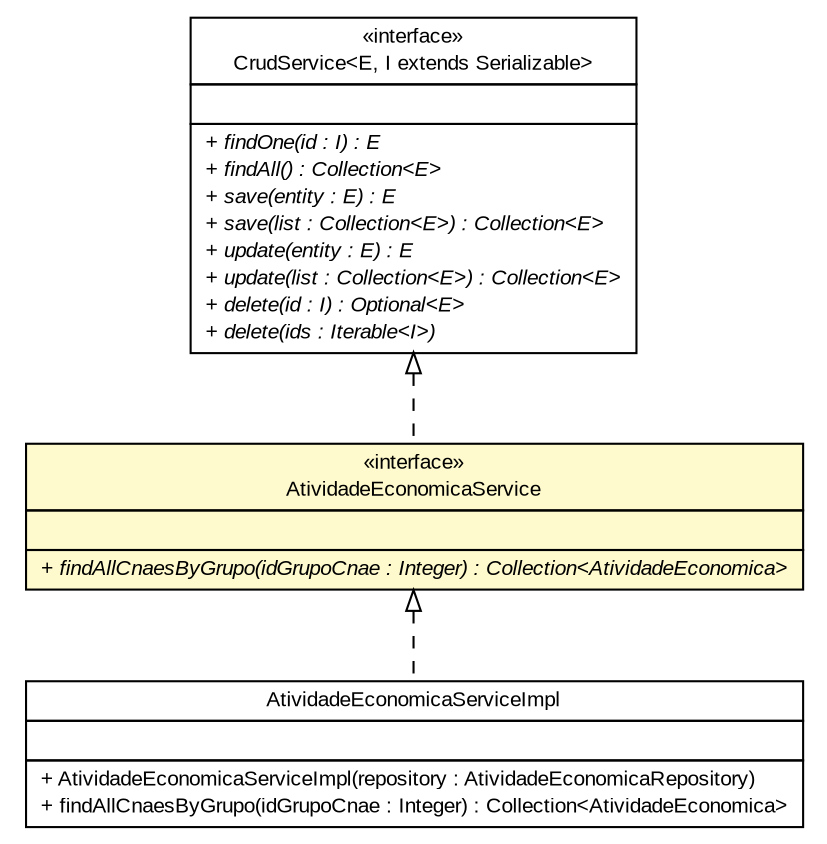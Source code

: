 #!/usr/local/bin/dot
#
# Class diagram 
# Generated by UMLGraph version R5_6 (http://www.umlgraph.org/)
#

digraph G {
	edge [fontname="arial",fontsize=10,labelfontname="arial",labelfontsize=10];
	node [fontname="arial",fontsize=10,shape=plaintext];
	nodesep=0.25;
	ranksep=0.5;
	// br.gov.to.sefaz.business.service.CrudService<E, I extends java.io.Serializable>
	c265552 [label=<<table title="br.gov.to.sefaz.business.service.CrudService" border="0" cellborder="1" cellspacing="0" cellpadding="2" port="p" href="../../../../business/service/CrudService.html">
		<tr><td><table border="0" cellspacing="0" cellpadding="1">
<tr><td align="center" balign="center"> &#171;interface&#187; </td></tr>
<tr><td align="center" balign="center"> CrudService&lt;E, I extends Serializable&gt; </td></tr>
		</table></td></tr>
		<tr><td><table border="0" cellspacing="0" cellpadding="1">
<tr><td align="left" balign="left">  </td></tr>
		</table></td></tr>
		<tr><td><table border="0" cellspacing="0" cellpadding="1">
<tr><td align="left" balign="left"><font face="arial italic" point-size="10.0"> + findOne(id : I) : E </font></td></tr>
<tr><td align="left" balign="left"><font face="arial italic" point-size="10.0"> + findAll() : Collection&lt;E&gt; </font></td></tr>
<tr><td align="left" balign="left"><font face="arial italic" point-size="10.0"> + save(entity : E) : E </font></td></tr>
<tr><td align="left" balign="left"><font face="arial italic" point-size="10.0"> + save(list : Collection&lt;E&gt;) : Collection&lt;E&gt; </font></td></tr>
<tr><td align="left" balign="left"><font face="arial italic" point-size="10.0"> + update(entity : E) : E </font></td></tr>
<tr><td align="left" balign="left"><font face="arial italic" point-size="10.0"> + update(list : Collection&lt;E&gt;) : Collection&lt;E&gt; </font></td></tr>
<tr><td align="left" balign="left"><font face="arial italic" point-size="10.0"> + delete(id : I) : Optional&lt;E&gt; </font></td></tr>
<tr><td align="left" balign="left"><font face="arial italic" point-size="10.0"> + delete(ids : Iterable&lt;I&gt;) </font></td></tr>
		</table></td></tr>
		</table>>, URL="../../../../business/service/CrudService.html", fontname="arial", fontcolor="black", fontsize=10.0];
	// br.gov.to.sefaz.par.gestao.business.service.AtividadeEconomicaService
	c265583 [label=<<table title="br.gov.to.sefaz.par.gestao.business.service.AtividadeEconomicaService" border="0" cellborder="1" cellspacing="0" cellpadding="2" port="p" bgcolor="lemonChiffon" href="./AtividadeEconomicaService.html">
		<tr><td><table border="0" cellspacing="0" cellpadding="1">
<tr><td align="center" balign="center"> &#171;interface&#187; </td></tr>
<tr><td align="center" balign="center"> AtividadeEconomicaService </td></tr>
		</table></td></tr>
		<tr><td><table border="0" cellspacing="0" cellpadding="1">
<tr><td align="left" balign="left">  </td></tr>
		</table></td></tr>
		<tr><td><table border="0" cellspacing="0" cellpadding="1">
<tr><td align="left" balign="left"><font face="arial italic" point-size="10.0"> + findAllCnaesByGrupo(idGrupoCnae : Integer) : Collection&lt;AtividadeEconomica&gt; </font></td></tr>
		</table></td></tr>
		</table>>, URL="./AtividadeEconomicaService.html", fontname="arial", fontcolor="black", fontsize=10.0];
	// br.gov.to.sefaz.par.gestao.business.service.impl.AtividadeEconomicaServiceImpl
	c265590 [label=<<table title="br.gov.to.sefaz.par.gestao.business.service.impl.AtividadeEconomicaServiceImpl" border="0" cellborder="1" cellspacing="0" cellpadding="2" port="p" href="./impl/AtividadeEconomicaServiceImpl.html">
		<tr><td><table border="0" cellspacing="0" cellpadding="1">
<tr><td align="center" balign="center"> AtividadeEconomicaServiceImpl </td></tr>
		</table></td></tr>
		<tr><td><table border="0" cellspacing="0" cellpadding="1">
<tr><td align="left" balign="left">  </td></tr>
		</table></td></tr>
		<tr><td><table border="0" cellspacing="0" cellpadding="1">
<tr><td align="left" balign="left"> + AtividadeEconomicaServiceImpl(repository : AtividadeEconomicaRepository) </td></tr>
<tr><td align="left" balign="left"> + findAllCnaesByGrupo(idGrupoCnae : Integer) : Collection&lt;AtividadeEconomica&gt; </td></tr>
		</table></td></tr>
		</table>>, URL="./impl/AtividadeEconomicaServiceImpl.html", fontname="arial", fontcolor="black", fontsize=10.0];
	//br.gov.to.sefaz.par.gestao.business.service.AtividadeEconomicaService implements br.gov.to.sefaz.business.service.CrudService<E, I extends java.io.Serializable>
	c265552:p -> c265583:p [dir=back,arrowtail=empty,style=dashed];
	//br.gov.to.sefaz.par.gestao.business.service.impl.AtividadeEconomicaServiceImpl implements br.gov.to.sefaz.par.gestao.business.service.AtividadeEconomicaService
	c265583:p -> c265590:p [dir=back,arrowtail=empty,style=dashed];
}

